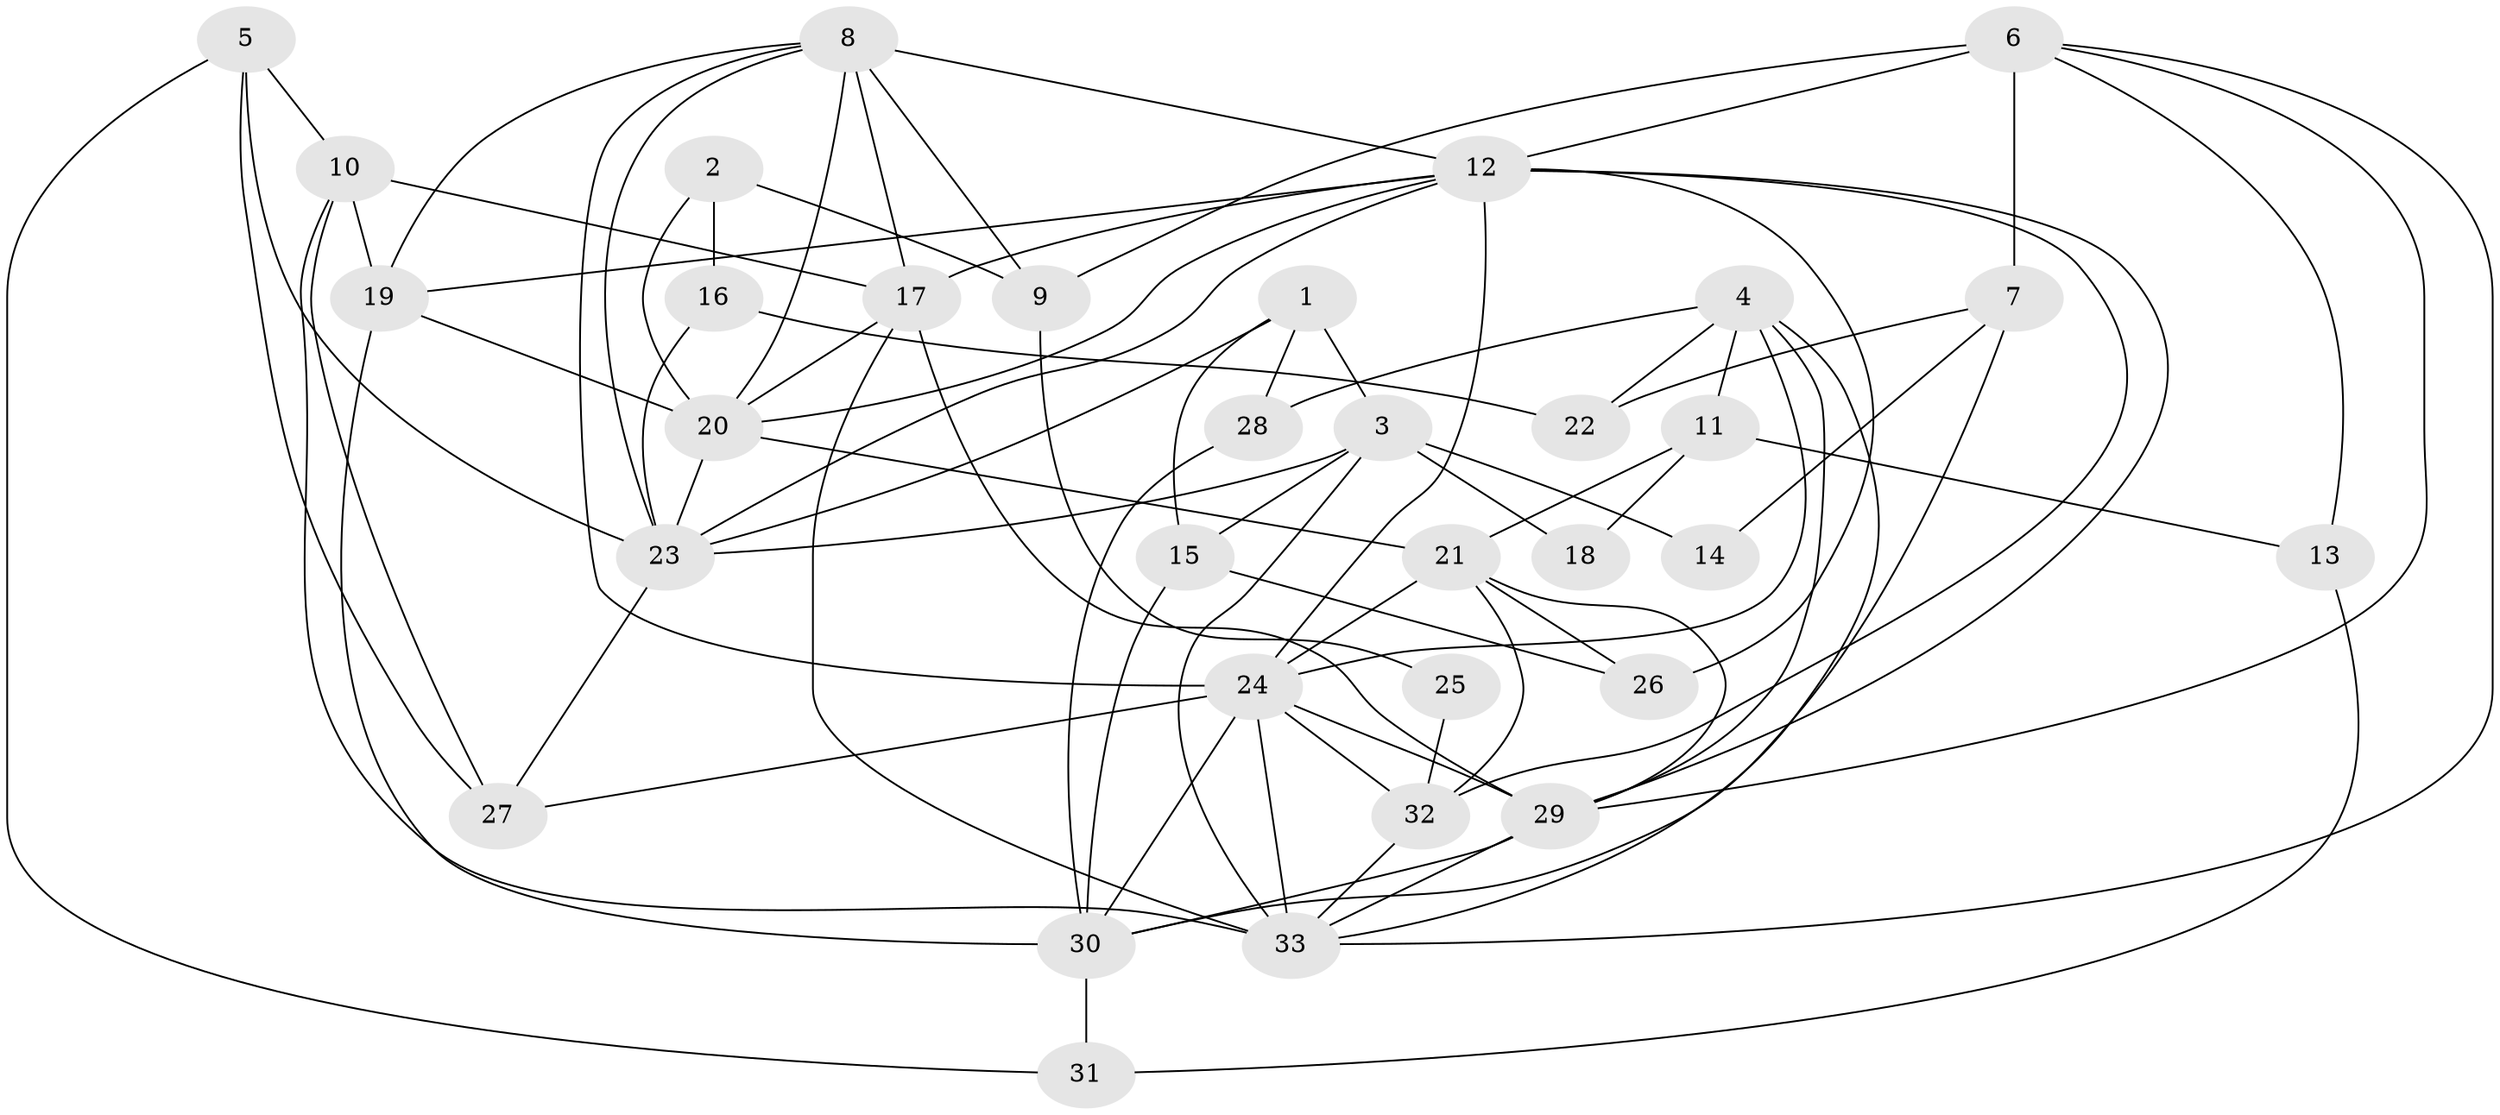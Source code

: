 // original degree distribution, {4: 0.3181818181818182, 5: 0.21212121212121213, 3: 0.19696969696969696, 6: 0.07575757575757576, 2: 0.15151515151515152, 7: 0.045454545454545456}
// Generated by graph-tools (version 1.1) at 2025/01/03/09/25 03:01:59]
// undirected, 33 vertices, 82 edges
graph export_dot {
graph [start="1"]
  node [color=gray90,style=filled];
  1;
  2;
  3;
  4;
  5;
  6;
  7;
  8;
  9;
  10;
  11;
  12;
  13;
  14;
  15;
  16;
  17;
  18;
  19;
  20;
  21;
  22;
  23;
  24;
  25;
  26;
  27;
  28;
  29;
  30;
  31;
  32;
  33;
  1 -- 3 [weight=1.0];
  1 -- 15 [weight=1.0];
  1 -- 23 [weight=1.0];
  1 -- 28 [weight=1.0];
  2 -- 9 [weight=1.0];
  2 -- 16 [weight=1.0];
  2 -- 20 [weight=1.0];
  3 -- 14 [weight=1.0];
  3 -- 15 [weight=1.0];
  3 -- 18 [weight=2.0];
  3 -- 23 [weight=2.0];
  3 -- 33 [weight=1.0];
  4 -- 11 [weight=1.0];
  4 -- 22 [weight=1.0];
  4 -- 24 [weight=1.0];
  4 -- 28 [weight=1.0];
  4 -- 29 [weight=1.0];
  4 -- 33 [weight=1.0];
  5 -- 10 [weight=1.0];
  5 -- 23 [weight=2.0];
  5 -- 27 [weight=1.0];
  5 -- 31 [weight=1.0];
  6 -- 7 [weight=2.0];
  6 -- 9 [weight=1.0];
  6 -- 12 [weight=1.0];
  6 -- 13 [weight=1.0];
  6 -- 29 [weight=1.0];
  6 -- 33 [weight=1.0];
  7 -- 14 [weight=1.0];
  7 -- 22 [weight=1.0];
  7 -- 30 [weight=1.0];
  8 -- 9 [weight=2.0];
  8 -- 12 [weight=1.0];
  8 -- 17 [weight=1.0];
  8 -- 19 [weight=1.0];
  8 -- 20 [weight=1.0];
  8 -- 23 [weight=1.0];
  8 -- 24 [weight=1.0];
  9 -- 25 [weight=1.0];
  10 -- 17 [weight=1.0];
  10 -- 19 [weight=1.0];
  10 -- 27 [weight=1.0];
  10 -- 33 [weight=1.0];
  11 -- 13 [weight=1.0];
  11 -- 18 [weight=1.0];
  11 -- 21 [weight=1.0];
  12 -- 17 [weight=1.0];
  12 -- 19 [weight=1.0];
  12 -- 20 [weight=1.0];
  12 -- 23 [weight=1.0];
  12 -- 24 [weight=2.0];
  12 -- 26 [weight=1.0];
  12 -- 29 [weight=2.0];
  12 -- 32 [weight=1.0];
  13 -- 31 [weight=1.0];
  15 -- 26 [weight=1.0];
  15 -- 30 [weight=2.0];
  16 -- 22 [weight=1.0];
  16 -- 23 [weight=1.0];
  17 -- 20 [weight=1.0];
  17 -- 29 [weight=2.0];
  17 -- 33 [weight=2.0];
  19 -- 20 [weight=1.0];
  19 -- 30 [weight=1.0];
  20 -- 21 [weight=1.0];
  20 -- 23 [weight=1.0];
  21 -- 24 [weight=2.0];
  21 -- 26 [weight=1.0];
  21 -- 29 [weight=1.0];
  21 -- 32 [weight=1.0];
  23 -- 27 [weight=1.0];
  24 -- 27 [weight=1.0];
  24 -- 29 [weight=2.0];
  24 -- 30 [weight=1.0];
  24 -- 32 [weight=1.0];
  24 -- 33 [weight=1.0];
  25 -- 32 [weight=1.0];
  28 -- 30 [weight=1.0];
  29 -- 30 [weight=1.0];
  29 -- 33 [weight=1.0];
  30 -- 31 [weight=1.0];
  32 -- 33 [weight=1.0];
}
